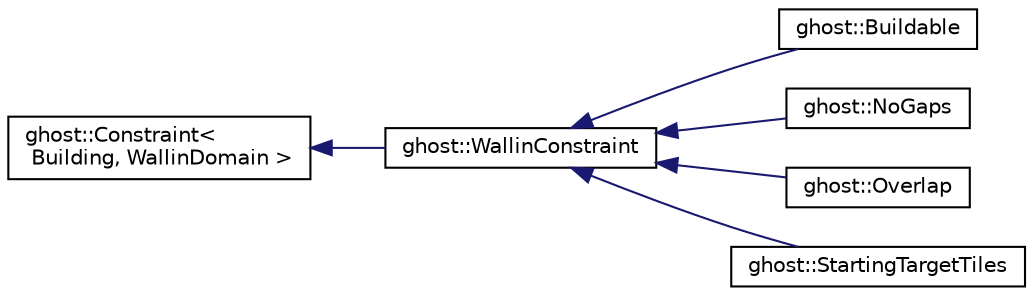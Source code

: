 digraph "Graphical Class Hierarchy"
{
  edge [fontname="Helvetica",fontsize="10",labelfontname="Helvetica",labelfontsize="10"];
  node [fontname="Helvetica",fontsize="10",shape=record];
  rankdir="LR";
  Node1 [label="ghost::Constraint\<\l Building, WallinDomain \>",height=0.2,width=0.4,color="black", fillcolor="white", style="filled",URL="$classghost_1_1Constraint.html"];
  Node1 -> Node2 [dir="back",color="midnightblue",fontsize="10",style="solid",fontname="Helvetica"];
  Node2 [label="ghost::WallinConstraint",height=0.2,width=0.4,color="black", fillcolor="white", style="filled",URL="$classghost_1_1WallinConstraint.html"];
  Node2 -> Node3 [dir="back",color="midnightblue",fontsize="10",style="solid",fontname="Helvetica"];
  Node3 [label="ghost::Buildable",height=0.2,width=0.4,color="black", fillcolor="white", style="filled",URL="$classghost_1_1Buildable.html"];
  Node2 -> Node4 [dir="back",color="midnightblue",fontsize="10",style="solid",fontname="Helvetica"];
  Node4 [label="ghost::NoGaps",height=0.2,width=0.4,color="black", fillcolor="white", style="filled",URL="$classghost_1_1NoGaps.html"];
  Node2 -> Node5 [dir="back",color="midnightblue",fontsize="10",style="solid",fontname="Helvetica"];
  Node5 [label="ghost::Overlap",height=0.2,width=0.4,color="black", fillcolor="white", style="filled",URL="$classghost_1_1Overlap.html"];
  Node2 -> Node6 [dir="back",color="midnightblue",fontsize="10",style="solid",fontname="Helvetica"];
  Node6 [label="ghost::StartingTargetTiles",height=0.2,width=0.4,color="black", fillcolor="white", style="filled",URL="$classghost_1_1StartingTargetTiles.html"];
}
